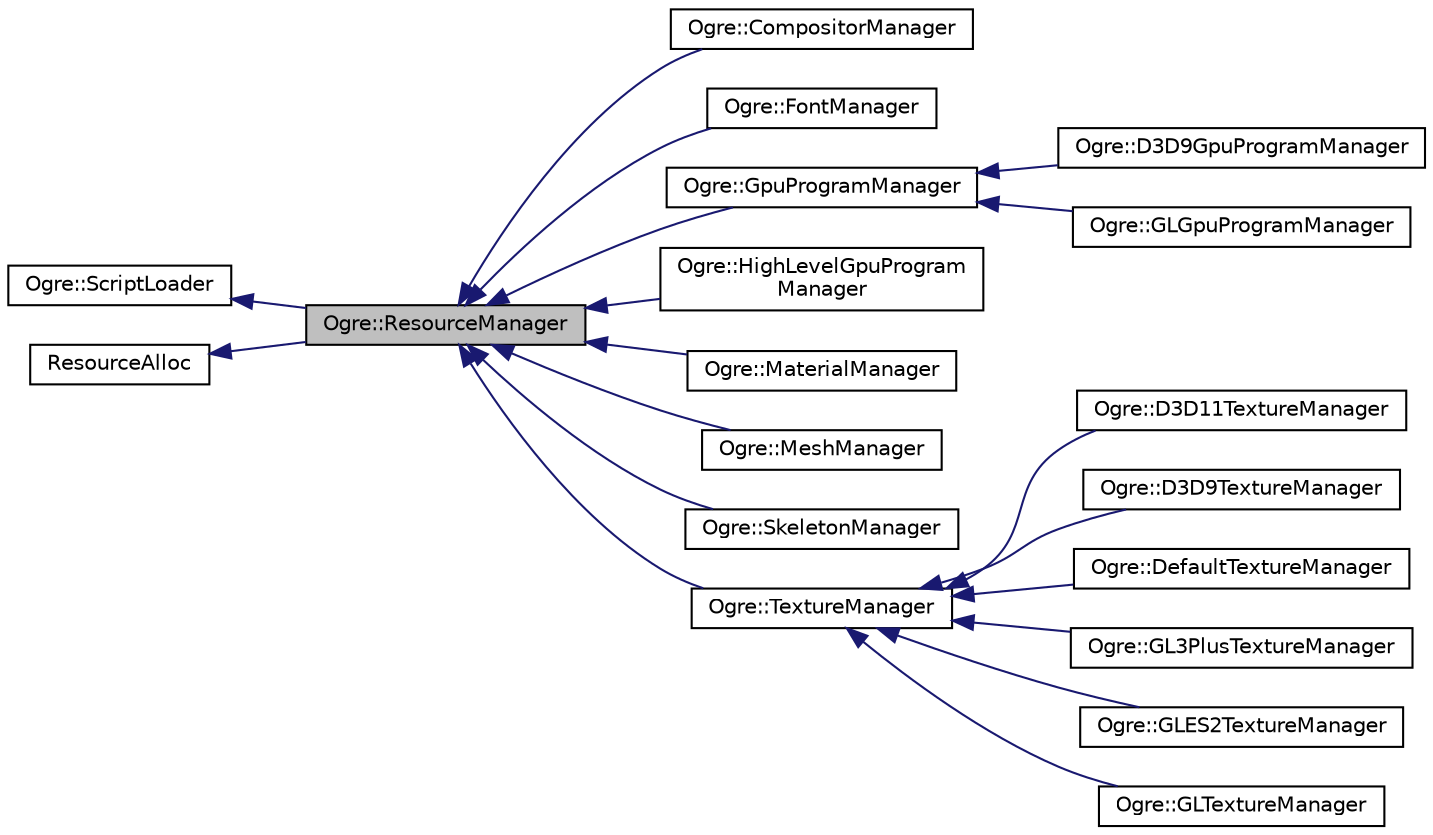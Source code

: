 digraph "Ogre::ResourceManager"
{
  bgcolor="transparent";
  edge [fontname="Helvetica",fontsize="10",labelfontname="Helvetica",labelfontsize="10"];
  node [fontname="Helvetica",fontsize="10",shape=record];
  rankdir="LR";
  Node0 [label="Ogre::ResourceManager",height=0.2,width=0.4,color="black", fillcolor="grey75", style="filled", fontcolor="black"];
  Node1 -> Node0 [dir="back",color="midnightblue",fontsize="10",style="solid",fontname="Helvetica"];
  Node1 [label="Ogre::ScriptLoader",height=0.2,width=0.4,color="black",URL="$class_ogre_1_1_script_loader.html",tooltip="Abstract class defining the interface used by classes which wish to perform script loading to define ..."];
  Node2 -> Node0 [dir="back",color="midnightblue",fontsize="10",style="solid",fontname="Helvetica"];
  Node2 [label="ResourceAlloc",height=0.2,width=0.4,color="black",URL="$class_ogre_1_1_allocated_object.html"];
  Node0 -> Node3 [dir="back",color="midnightblue",fontsize="10",style="solid",fontname="Helvetica"];
  Node3 [label="Ogre::CompositorManager",height=0.2,width=0.4,color="black",URL="$class_ogre_1_1_compositor_manager.html",tooltip="Class for managing Compositor settings for Ogre. "];
  Node0 -> Node4 [dir="back",color="midnightblue",fontsize="10",style="solid",fontname="Helvetica"];
  Node4 [label="Ogre::FontManager",height=0.2,width=0.4,color="black",URL="$class_ogre_1_1_font_manager.html",tooltip="Manages Font resources, parsing .fontdef files and generally organising them. "];
  Node0 -> Node5 [dir="back",color="midnightblue",fontsize="10",style="solid",fontname="Helvetica"];
  Node5 [label="Ogre::GpuProgramManager",height=0.2,width=0.4,color="black",URL="$class_ogre_1_1_gpu_program_manager.html"];
  Node5 -> Node6 [dir="back",color="midnightblue",fontsize="10",style="solid",fontname="Helvetica"];
  Node6 [label="Ogre::D3D9GpuProgramManager",height=0.2,width=0.4,color="black",URL="$class_ogre_1_1_d3_d9_gpu_program_manager.html"];
  Node5 -> Node7 [dir="back",color="midnightblue",fontsize="10",style="solid",fontname="Helvetica"];
  Node7 [label="Ogre::GLGpuProgramManager",height=0.2,width=0.4,color="black",URL="$class_ogre_1_1_g_l_gpu_program_manager.html"];
  Node0 -> Node8 [dir="back",color="midnightblue",fontsize="10",style="solid",fontname="Helvetica"];
  Node8 [label="Ogre::HighLevelGpuProgram\lManager",height=0.2,width=0.4,color="black",URL="$class_ogre_1_1_high_level_gpu_program_manager.html",tooltip="This ResourceManager manages high-level vertex and fragment programs. "];
  Node0 -> Node9 [dir="back",color="midnightblue",fontsize="10",style="solid",fontname="Helvetica"];
  Node9 [label="Ogre::MaterialManager",height=0.2,width=0.4,color="black",URL="$class_ogre_1_1_material_manager.html",tooltip="Class for managing Material settings for Ogre. "];
  Node0 -> Node10 [dir="back",color="midnightblue",fontsize="10",style="solid",fontname="Helvetica"];
  Node10 [label="Ogre::MeshManager",height=0.2,width=0.4,color="black",URL="$class_ogre_1_1_mesh_manager.html",tooltip="Handles the management of mesh resources. "];
  Node0 -> Node11 [dir="back",color="midnightblue",fontsize="10",style="solid",fontname="Helvetica"];
  Node11 [label="Ogre::SkeletonManager",height=0.2,width=0.4,color="black",URL="$class_ogre_1_1_skeleton_manager.html",tooltip="Handles the management of skeleton resources. "];
  Node0 -> Node12 [dir="back",color="midnightblue",fontsize="10",style="solid",fontname="Helvetica"];
  Node12 [label="Ogre::TextureManager",height=0.2,width=0.4,color="black",URL="$class_ogre_1_1_texture_manager.html",tooltip="Class for loading & managing textures. "];
  Node12 -> Node13 [dir="back",color="midnightblue",fontsize="10",style="solid",fontname="Helvetica"];
  Node13 [label="Ogre::D3D11TextureManager",height=0.2,width=0.4,color="black",URL="$class_ogre_1_1_d3_d11_texture_manager.html"];
  Node12 -> Node14 [dir="back",color="midnightblue",fontsize="10",style="solid",fontname="Helvetica"];
  Node14 [label="Ogre::D3D9TextureManager",height=0.2,width=0.4,color="black",URL="$class_ogre_1_1_d3_d9_texture_manager.html"];
  Node12 -> Node15 [dir="back",color="midnightblue",fontsize="10",style="solid",fontname="Helvetica"];
  Node15 [label="Ogre::DefaultTextureManager",height=0.2,width=0.4,color="black",URL="$class_ogre_1_1_default_texture_manager.html",tooltip="Specialisation of TextureManager for offline processing. Cannot be used with an active RenderSystem..."];
  Node12 -> Node16 [dir="back",color="midnightblue",fontsize="10",style="solid",fontname="Helvetica"];
  Node16 [label="Ogre::GL3PlusTextureManager",height=0.2,width=0.4,color="black",URL="$class_ogre_1_1_g_l3_plus_texture_manager.html",tooltip="GL3Plus-specific implementation of a TextureManager. "];
  Node12 -> Node17 [dir="back",color="midnightblue",fontsize="10",style="solid",fontname="Helvetica"];
  Node17 [label="Ogre::GLES2TextureManager",height=0.2,width=0.4,color="black",URL="$class_ogre_1_1_g_l_e_s2_texture_manager.html",tooltip="GL ES-specific implementation of a TextureManager. "];
  Node12 -> Node18 [dir="back",color="midnightblue",fontsize="10",style="solid",fontname="Helvetica"];
  Node18 [label="Ogre::GLTextureManager",height=0.2,width=0.4,color="black",URL="$class_ogre_1_1_g_l_texture_manager.html",tooltip="GL-specific implementation of a TextureManager. "];
}
